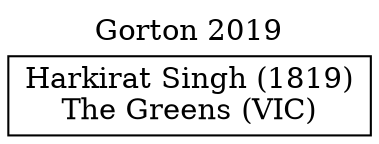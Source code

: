 // House preference flow
digraph "Harkirat Singh (1819)_Gorton_2019" {
	graph [label="Gorton 2019" labelloc=t mclimit=10]
	node [shape=box]
	"Harkirat Singh (1819)" [label="Harkirat Singh (1819)
The Greens (VIC)"]
}
